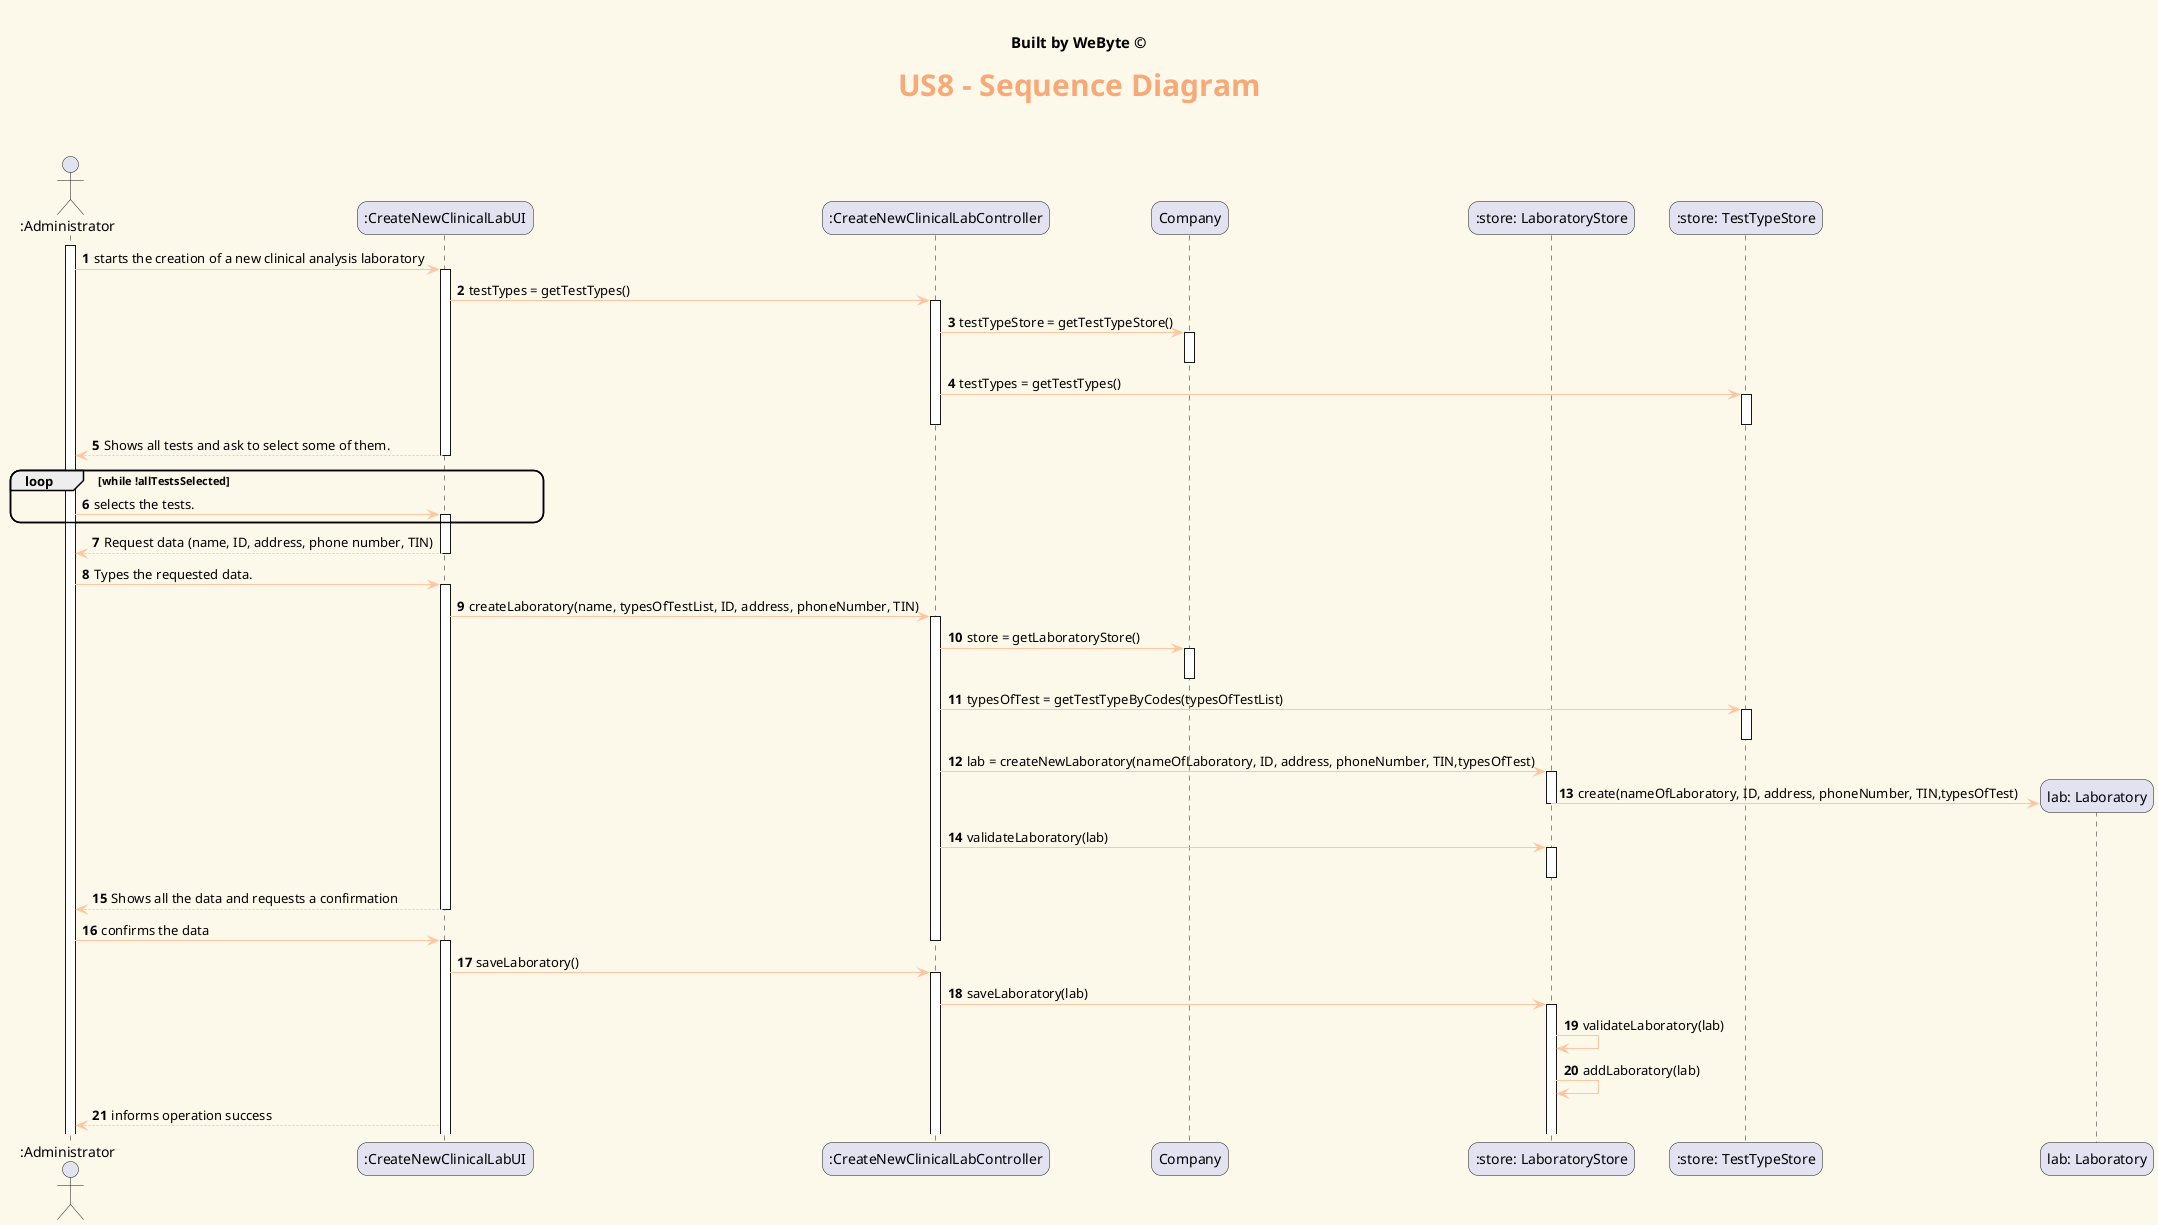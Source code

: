 @startuml
' ======= layout =========
skinparam backgroundColor #fcf9ea
skinparam titleBorderRoundCorner 15
skinparam titleFontSize 30
skinparam classAttributeIconSize 0
skinparam titleFontName Arial Black
skinparam titleFontColor #f8a978
skinparam roundcorner 20
skinparam stereotypeCBackgroundColor ffc5a1
skinparam class {

ArrowColor ffc5a1
BorderColor White
BackgroundColor badfdb
}


' ======= title =========
center header


<font color=Black size=15><b>Built by WeByte ©</font>
endheader
title <b>US8 - Sequence Diagram\n
'https://plantuml.com/sequence-diagram
' Still working on that'
autonumber

actor ":Administrator" as Administrator

participant ":CreateNewClinicalLabUI" as LaboratoryUI

participant ":CreateNewClinicalLabController" as controller
participant "Company" as company
participant ":store: LaboratoryStore" as store
participant ":store: TestTypeStore" as testStore
participant "lab: Laboratory" as laboratory

activate Administrator

Administrator -> LaboratoryUI: starts the creation of a new clinical analysis laboratory
activate LaboratoryUI


LaboratoryUI -> controller : testTypes = getTestTypes()
activate controller
controller -> company : testTypeStore = getTestTypeStore()

activate company
deactivate company
controller -> testStore : testTypes = getTestTypes()
activate testStore
deactivate testStore

deactivate controller
Administrator <-- LaboratoryUI : Shows all tests and ask to select some of them.
deactivate LaboratoryUI
loop while !allTestsSelected
Administrator -> LaboratoryUI: selects the tests.
activate LaboratoryUI
end
Administrator <-- LaboratoryUI: Request data (name, ID, address, phone number, TIN)
deactivate LaboratoryUI
Administrator -> LaboratoryUI: Types the requested data.
activate LaboratoryUI
LaboratoryUI -> controller: createLaboratory(name, typesOfTestList, ID, address, phoneNumber, TIN)
activate controller

controller -> company : store = getLaboratoryStore()
activate company
deactivate company


controller -> testStore : typesOfTest = getTestTypeByCodes(typesOfTestList)
activate testStore
deactivate testStore

controller -> store : lab = createNewLaboratory(nameOfLaboratory, ID, address, phoneNumber, TIN,typesOfTest)
activate store
store -> laboratory** : create(nameOfLaboratory, ID, address, phoneNumber, TIN,typesOfTest)

deactivate store

controller -> store : validateLaboratory(lab)
activate store
deactivate store
LaboratoryUI --> Administrator : Shows all the data and requests a confirmation

deactivate LaboratoryUI
Administrator -> LaboratoryUI : confirms the data
deactivate controller
activate LaboratoryUI
LaboratoryUI -> controller : saveLaboratory()

activate controller
controller -> store : saveLaboratory(lab)
activate store
store -> store : validateLaboratory(lab)
store -> store : addLaboratory(lab)
LaboratoryUI --> Administrator : informs operation success

@enduml